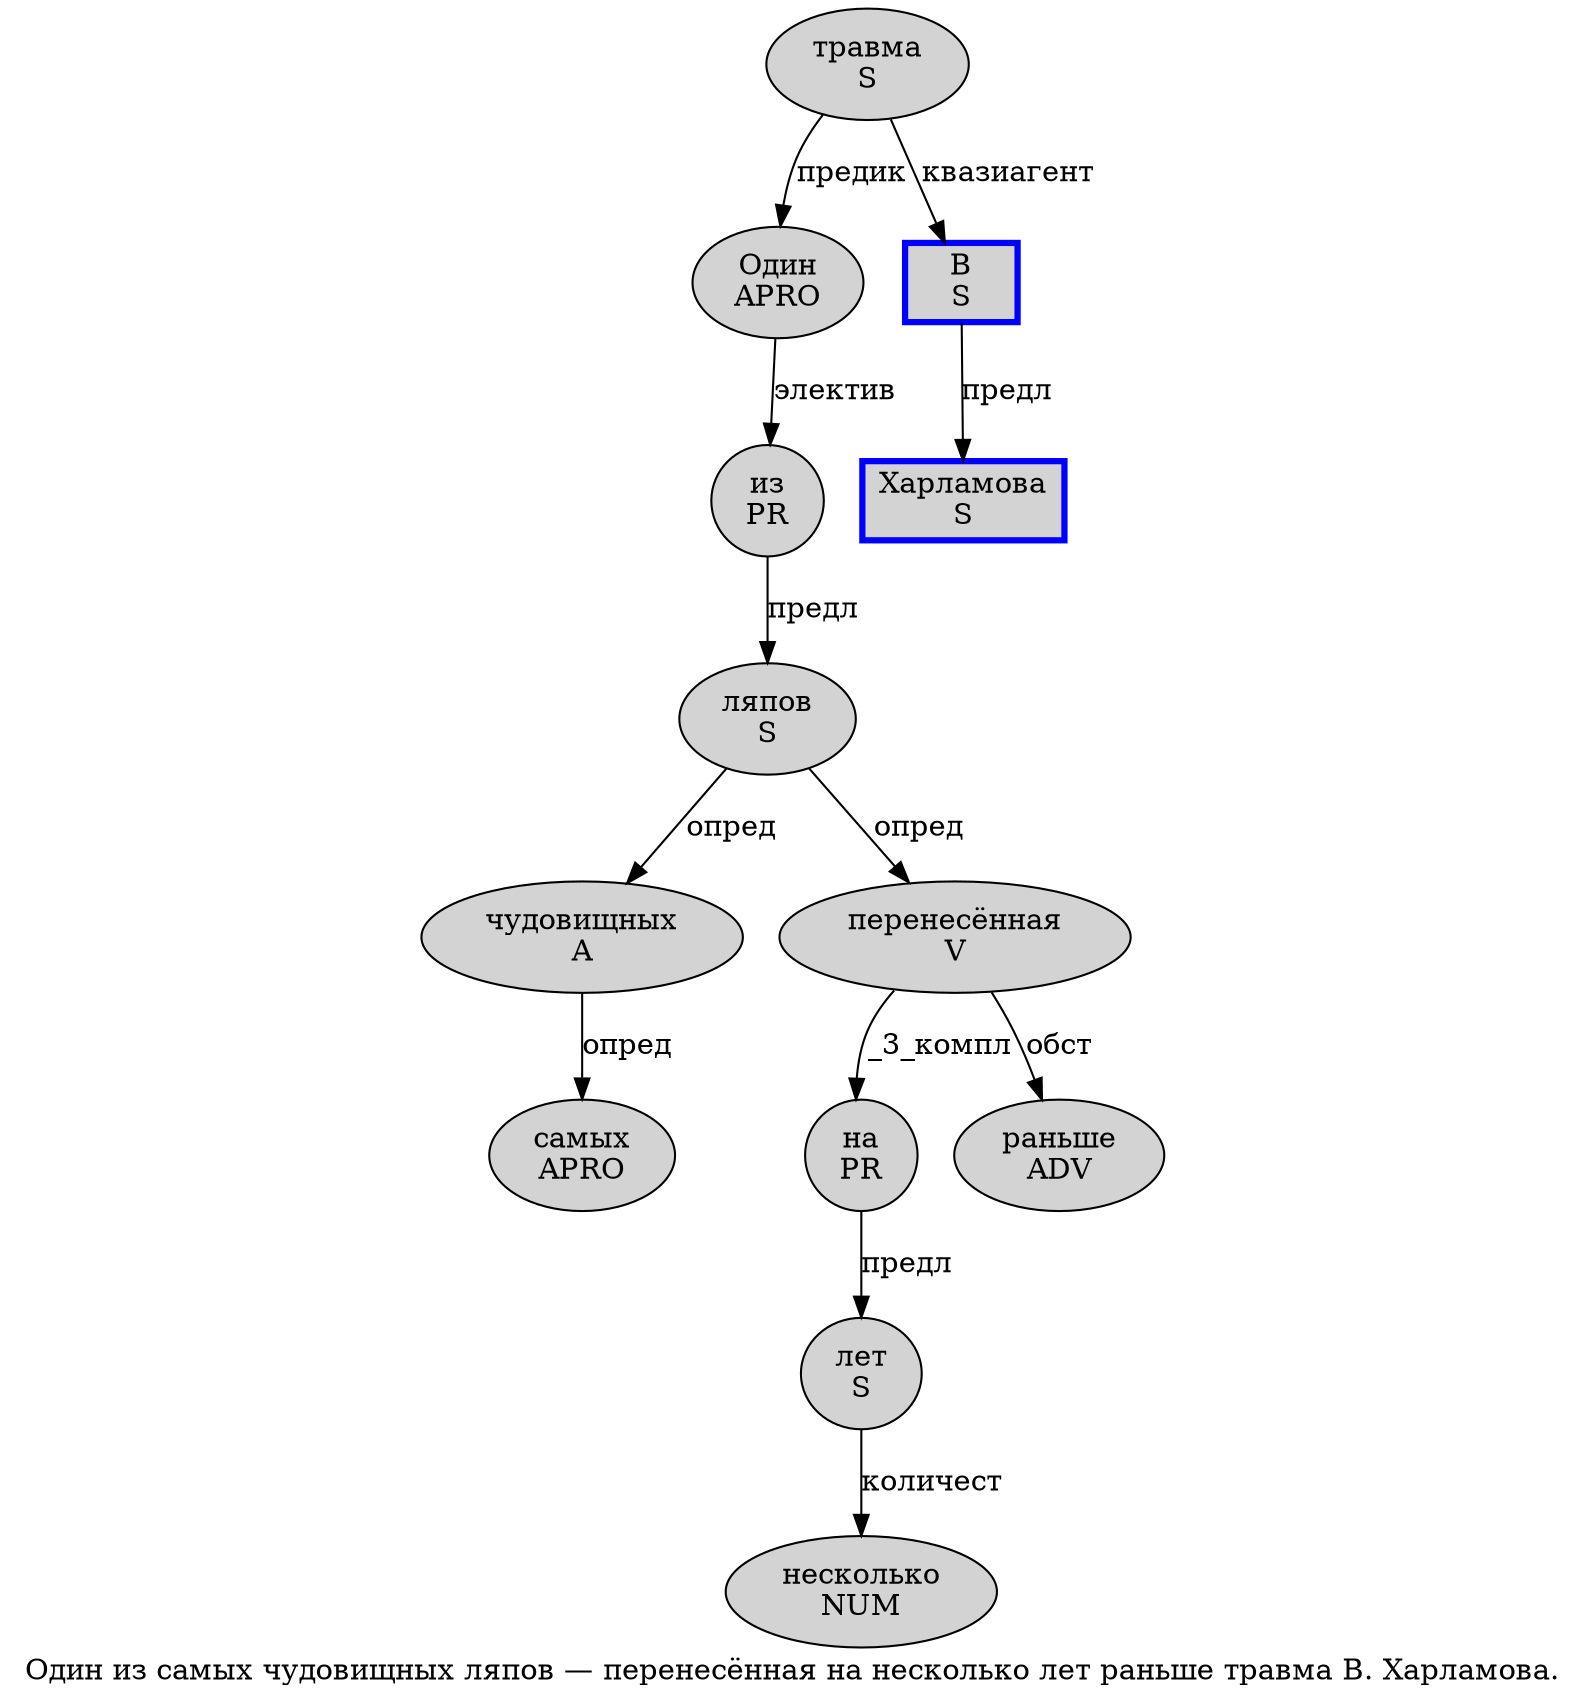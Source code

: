 digraph SENTENCE_3378 {
	graph [label="Один из самых чудовищных ляпов — перенесённая на несколько лет раньше травма В. Харламова."]
	node [style=filled]
		0 [label="Один
APRO" color="" fillcolor=lightgray penwidth=1 shape=ellipse]
		1 [label="из
PR" color="" fillcolor=lightgray penwidth=1 shape=ellipse]
		2 [label="самых
APRO" color="" fillcolor=lightgray penwidth=1 shape=ellipse]
		3 [label="чудовищных
A" color="" fillcolor=lightgray penwidth=1 shape=ellipse]
		4 [label="ляпов
S" color="" fillcolor=lightgray penwidth=1 shape=ellipse]
		6 [label="перенесённая
V" color="" fillcolor=lightgray penwidth=1 shape=ellipse]
		7 [label="на
PR" color="" fillcolor=lightgray penwidth=1 shape=ellipse]
		8 [label="несколько
NUM" color="" fillcolor=lightgray penwidth=1 shape=ellipse]
		9 [label="лет
S" color="" fillcolor=lightgray penwidth=1 shape=ellipse]
		10 [label="раньше
ADV" color="" fillcolor=lightgray penwidth=1 shape=ellipse]
		11 [label="травма
S" color="" fillcolor=lightgray penwidth=1 shape=ellipse]
		12 [label="В
S" color=blue fillcolor=lightgray penwidth=3 shape=box]
		14 [label="Харламова
S" color=blue fillcolor=lightgray penwidth=3 shape=box]
			11 -> 0 [label="предик"]
			11 -> 12 [label="квазиагент"]
			0 -> 1 [label="электив"]
			3 -> 2 [label="опред"]
			1 -> 4 [label="предл"]
			4 -> 3 [label="опред"]
			4 -> 6 [label="опред"]
			7 -> 9 [label="предл"]
			9 -> 8 [label="количест"]
			6 -> 7 [label="_3_компл"]
			6 -> 10 [label="обст"]
			12 -> 14 [label="предл"]
}